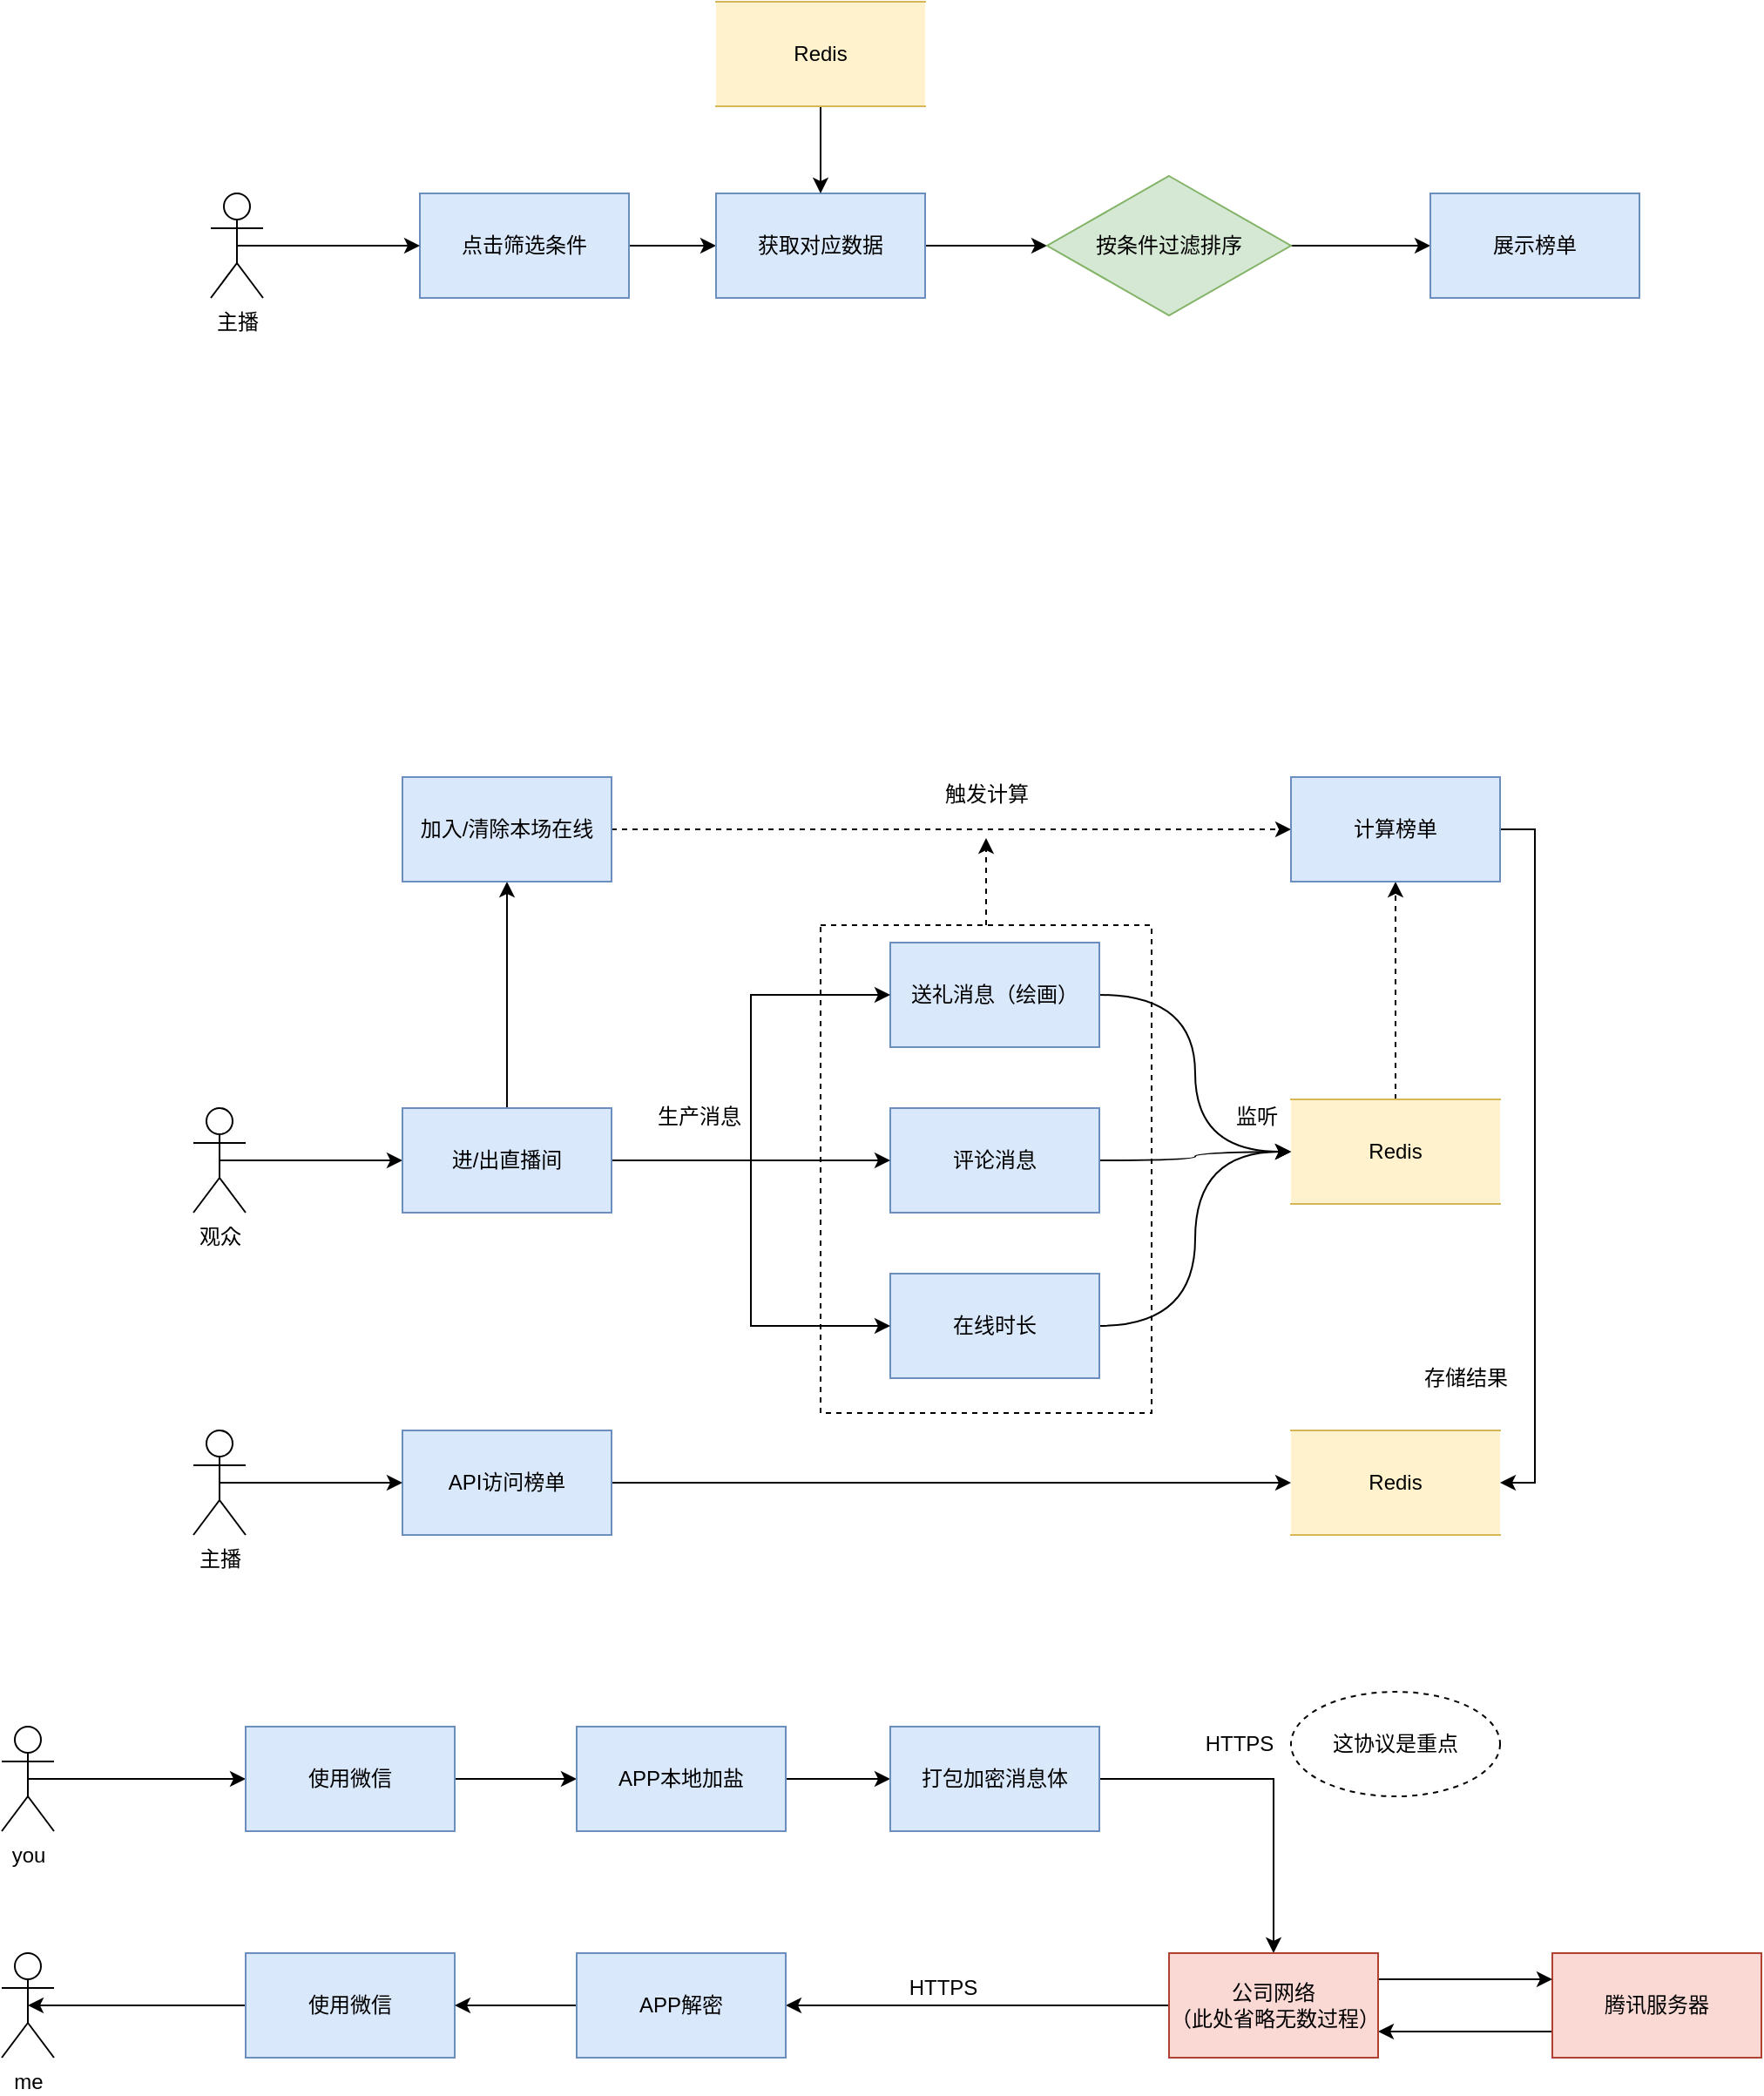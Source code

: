 <mxfile version="16.6.4" type="github">
  <diagram id="ppO3Atb4Y6vpZimPy_8v" name="第 1 页">
    <mxGraphModel dx="1698" dy="834" grid="1" gridSize="10" guides="1" tooltips="1" connect="1" arrows="1" fold="1" page="0" pageScale="1" pageWidth="827" pageHeight="1169" math="0" shadow="0">
      <root>
        <mxCell id="0" />
        <mxCell id="1" parent="0" />
        <mxCell id="Ht-4bamNHmTEr4UHNeEY-8" style="edgeStyle=orthogonalEdgeStyle;rounded=0;orthogonalLoop=1;jettySize=auto;html=1;exitX=1;exitY=0.5;exitDx=0;exitDy=0;entryX=0;entryY=0.5;entryDx=0;entryDy=0;" edge="1" parent="1" source="Ht-4bamNHmTEr4UHNeEY-1" target="Ht-4bamNHmTEr4UHNeEY-2">
          <mxGeometry relative="1" as="geometry" />
        </mxCell>
        <mxCell id="Ht-4bamNHmTEr4UHNeEY-1" value="点击筛选条件" style="rounded=0;whiteSpace=wrap;html=1;fillColor=#dae8fc;strokeColor=#6c8ebf;" vertex="1" parent="1">
          <mxGeometry x="170" y="380" width="120" height="60" as="geometry" />
        </mxCell>
        <mxCell id="Ht-4bamNHmTEr4UHNeEY-10" style="edgeStyle=orthogonalEdgeStyle;rounded=0;orthogonalLoop=1;jettySize=auto;html=1;exitX=1;exitY=0.5;exitDx=0;exitDy=0;entryX=0;entryY=0.5;entryDx=0;entryDy=0;" edge="1" parent="1" source="Ht-4bamNHmTEr4UHNeEY-2" target="Ht-4bamNHmTEr4UHNeEY-9">
          <mxGeometry relative="1" as="geometry" />
        </mxCell>
        <mxCell id="Ht-4bamNHmTEr4UHNeEY-2" value="获取对应数据" style="rounded=0;whiteSpace=wrap;html=1;fillColor=#dae8fc;strokeColor=#6c8ebf;" vertex="1" parent="1">
          <mxGeometry x="340" y="380" width="120" height="60" as="geometry" />
        </mxCell>
        <mxCell id="Ht-4bamNHmTEr4UHNeEY-4" style="edgeStyle=orthogonalEdgeStyle;rounded=0;orthogonalLoop=1;jettySize=auto;html=1;exitX=0.5;exitY=1;exitDx=0;exitDy=0;entryX=0.5;entryY=0;entryDx=0;entryDy=0;" edge="1" parent="1" source="Ht-4bamNHmTEr4UHNeEY-3" target="Ht-4bamNHmTEr4UHNeEY-2">
          <mxGeometry relative="1" as="geometry" />
        </mxCell>
        <mxCell id="Ht-4bamNHmTEr4UHNeEY-3" value="Redis" style="shape=partialRectangle;whiteSpace=wrap;html=1;left=0;right=0;fillColor=#fff2cc;strokeColor=#d6b656;" vertex="1" parent="1">
          <mxGeometry x="340" y="270" width="120" height="60" as="geometry" />
        </mxCell>
        <mxCell id="Ht-4bamNHmTEr4UHNeEY-7" style="edgeStyle=orthogonalEdgeStyle;rounded=0;orthogonalLoop=1;jettySize=auto;html=1;exitX=0.5;exitY=0.5;exitDx=0;exitDy=0;exitPerimeter=0;entryX=0;entryY=0.5;entryDx=0;entryDy=0;" edge="1" parent="1" source="Ht-4bamNHmTEr4UHNeEY-5" target="Ht-4bamNHmTEr4UHNeEY-1">
          <mxGeometry relative="1" as="geometry" />
        </mxCell>
        <mxCell id="Ht-4bamNHmTEr4UHNeEY-5" value="主播" style="shape=umlActor;verticalLabelPosition=bottom;verticalAlign=top;html=1;outlineConnect=0;" vertex="1" parent="1">
          <mxGeometry x="50" y="380" width="30" height="60" as="geometry" />
        </mxCell>
        <mxCell id="Ht-4bamNHmTEr4UHNeEY-12" style="edgeStyle=orthogonalEdgeStyle;rounded=0;orthogonalLoop=1;jettySize=auto;html=1;exitX=1;exitY=0.5;exitDx=0;exitDy=0;entryX=0;entryY=0.5;entryDx=0;entryDy=0;" edge="1" parent="1" source="Ht-4bamNHmTEr4UHNeEY-9" target="Ht-4bamNHmTEr4UHNeEY-11">
          <mxGeometry relative="1" as="geometry" />
        </mxCell>
        <mxCell id="Ht-4bamNHmTEr4UHNeEY-9" value="按条件过滤排序" style="rhombus;whiteSpace=wrap;html=1;fillColor=#d5e8d4;strokeColor=#82b366;" vertex="1" parent="1">
          <mxGeometry x="530" y="370" width="140" height="80" as="geometry" />
        </mxCell>
        <mxCell id="Ht-4bamNHmTEr4UHNeEY-11" value="展示榜单" style="rounded=0;whiteSpace=wrap;html=1;fillColor=#dae8fc;strokeColor=#6c8ebf;" vertex="1" parent="1">
          <mxGeometry x="750" y="380" width="120" height="60" as="geometry" />
        </mxCell>
        <mxCell id="Ht-4bamNHmTEr4UHNeEY-55" style="edgeStyle=orthogonalEdgeStyle;rounded=0;orthogonalLoop=1;jettySize=auto;html=1;exitX=0.5;exitY=0;exitDx=0;exitDy=0;entryX=0.5;entryY=1;entryDx=0;entryDy=0;dashed=1;" edge="1" parent="1" source="Ht-4bamNHmTEr4UHNeEY-13" target="Ht-4bamNHmTEr4UHNeEY-48">
          <mxGeometry relative="1" as="geometry" />
        </mxCell>
        <mxCell id="Ht-4bamNHmTEr4UHNeEY-13" value="Redis" style="shape=partialRectangle;whiteSpace=wrap;html=1;left=0;right=0;fillColor=#fff2cc;strokeColor=#d6b656;" vertex="1" parent="1">
          <mxGeometry x="670" y="900" width="120" height="60" as="geometry" />
        </mxCell>
        <mxCell id="Ht-4bamNHmTEr4UHNeEY-18" style="edgeStyle=orthogonalEdgeStyle;orthogonalLoop=1;jettySize=auto;html=1;exitX=1;exitY=0.5;exitDx=0;exitDy=0;entryX=0;entryY=0.5;entryDx=0;entryDy=0;curved=1;" edge="1" parent="1" source="Ht-4bamNHmTEr4UHNeEY-15" target="Ht-4bamNHmTEr4UHNeEY-13">
          <mxGeometry relative="1" as="geometry" />
        </mxCell>
        <mxCell id="Ht-4bamNHmTEr4UHNeEY-15" value="送礼消息（绘画）" style="rounded=0;whiteSpace=wrap;html=1;fillColor=#dae8fc;strokeColor=#6c8ebf;" vertex="1" parent="1">
          <mxGeometry x="440" y="810" width="120" height="60" as="geometry" />
        </mxCell>
        <mxCell id="Ht-4bamNHmTEr4UHNeEY-19" style="edgeStyle=orthogonalEdgeStyle;curved=1;orthogonalLoop=1;jettySize=auto;html=1;exitX=1;exitY=0.5;exitDx=0;exitDy=0;" edge="1" parent="1" source="Ht-4bamNHmTEr4UHNeEY-16">
          <mxGeometry relative="1" as="geometry">
            <mxPoint x="670" y="930" as="targetPoint" />
          </mxGeometry>
        </mxCell>
        <mxCell id="Ht-4bamNHmTEr4UHNeEY-16" value="评论消息" style="rounded=0;whiteSpace=wrap;html=1;fillColor=#dae8fc;strokeColor=#6c8ebf;" vertex="1" parent="1">
          <mxGeometry x="440" y="905" width="120" height="60" as="geometry" />
        </mxCell>
        <mxCell id="Ht-4bamNHmTEr4UHNeEY-20" style="edgeStyle=orthogonalEdgeStyle;curved=1;orthogonalLoop=1;jettySize=auto;html=1;exitX=1;exitY=0.5;exitDx=0;exitDy=0;entryX=0;entryY=0.5;entryDx=0;entryDy=0;" edge="1" parent="1" source="Ht-4bamNHmTEr4UHNeEY-17" target="Ht-4bamNHmTEr4UHNeEY-13">
          <mxGeometry relative="1" as="geometry" />
        </mxCell>
        <mxCell id="Ht-4bamNHmTEr4UHNeEY-17" value="在线时长" style="rounded=0;whiteSpace=wrap;html=1;fillColor=#dae8fc;strokeColor=#6c8ebf;" vertex="1" parent="1">
          <mxGeometry x="440" y="1000" width="120" height="60" as="geometry" />
        </mxCell>
        <mxCell id="Ht-4bamNHmTEr4UHNeEY-21" value="监听" style="text;html=1;align=center;verticalAlign=middle;resizable=0;points=[];autosize=1;strokeColor=none;fillColor=none;" vertex="1" parent="1">
          <mxGeometry x="630" y="900" width="40" height="20" as="geometry" />
        </mxCell>
        <mxCell id="Ht-4bamNHmTEr4UHNeEY-24" style="edgeStyle=orthogonalEdgeStyle;orthogonalLoop=1;jettySize=auto;html=1;exitX=0.5;exitY=0.5;exitDx=0;exitDy=0;exitPerimeter=0;entryX=0;entryY=0.5;entryDx=0;entryDy=0;rounded=0;" edge="1" parent="1" source="Ht-4bamNHmTEr4UHNeEY-22" target="Ht-4bamNHmTEr4UHNeEY-23">
          <mxGeometry relative="1" as="geometry" />
        </mxCell>
        <mxCell id="Ht-4bamNHmTEr4UHNeEY-22" value="观众" style="shape=umlActor;verticalLabelPosition=bottom;verticalAlign=top;html=1;outlineConnect=0;" vertex="1" parent="1">
          <mxGeometry x="40" y="905" width="30" height="60" as="geometry" />
        </mxCell>
        <mxCell id="Ht-4bamNHmTEr4UHNeEY-27" style="edgeStyle=orthogonalEdgeStyle;rounded=0;orthogonalLoop=1;jettySize=auto;html=1;exitX=1;exitY=0.5;exitDx=0;exitDy=0;entryX=0;entryY=0.5;entryDx=0;entryDy=0;" edge="1" parent="1" source="Ht-4bamNHmTEr4UHNeEY-23" target="Ht-4bamNHmTEr4UHNeEY-15">
          <mxGeometry relative="1" as="geometry" />
        </mxCell>
        <mxCell id="Ht-4bamNHmTEr4UHNeEY-28" style="edgeStyle=orthogonalEdgeStyle;rounded=0;orthogonalLoop=1;jettySize=auto;html=1;exitX=1;exitY=0.5;exitDx=0;exitDy=0;entryX=0;entryY=0.5;entryDx=0;entryDy=0;" edge="1" parent="1" source="Ht-4bamNHmTEr4UHNeEY-23" target="Ht-4bamNHmTEr4UHNeEY-16">
          <mxGeometry relative="1" as="geometry" />
        </mxCell>
        <mxCell id="Ht-4bamNHmTEr4UHNeEY-29" style="edgeStyle=orthogonalEdgeStyle;rounded=0;orthogonalLoop=1;jettySize=auto;html=1;exitX=1;exitY=0.5;exitDx=0;exitDy=0;entryX=0;entryY=0.5;entryDx=0;entryDy=0;" edge="1" parent="1" source="Ht-4bamNHmTEr4UHNeEY-23" target="Ht-4bamNHmTEr4UHNeEY-17">
          <mxGeometry relative="1" as="geometry" />
        </mxCell>
        <mxCell id="Ht-4bamNHmTEr4UHNeEY-47" style="edgeStyle=orthogonalEdgeStyle;rounded=0;orthogonalLoop=1;jettySize=auto;html=1;exitX=0.5;exitY=0;exitDx=0;exitDy=0;entryX=0.5;entryY=1;entryDx=0;entryDy=0;" edge="1" parent="1" source="Ht-4bamNHmTEr4UHNeEY-23" target="Ht-4bamNHmTEr4UHNeEY-44">
          <mxGeometry relative="1" as="geometry" />
        </mxCell>
        <mxCell id="Ht-4bamNHmTEr4UHNeEY-23" value="进/出直播间" style="rounded=0;whiteSpace=wrap;html=1;fillColor=#dae8fc;strokeColor=#6c8ebf;" vertex="1" parent="1">
          <mxGeometry x="160" y="905" width="120" height="60" as="geometry" />
        </mxCell>
        <mxCell id="Ht-4bamNHmTEr4UHNeEY-26" value="生产消息" style="text;html=1;align=center;verticalAlign=middle;resizable=0;points=[];autosize=1;strokeColor=none;fillColor=none;" vertex="1" parent="1">
          <mxGeometry x="300" y="900" width="60" height="20" as="geometry" />
        </mxCell>
        <mxCell id="Ht-4bamNHmTEr4UHNeEY-52" style="edgeStyle=orthogonalEdgeStyle;rounded=0;orthogonalLoop=1;jettySize=auto;html=1;exitX=1;exitY=0.5;exitDx=0;exitDy=0;entryX=0;entryY=0.5;entryDx=0;entryDy=0;dashed=1;" edge="1" parent="1" source="Ht-4bamNHmTEr4UHNeEY-44" target="Ht-4bamNHmTEr4UHNeEY-48">
          <mxGeometry relative="1" as="geometry" />
        </mxCell>
        <mxCell id="Ht-4bamNHmTEr4UHNeEY-44" value="加入/清除本场在线" style="rounded=0;whiteSpace=wrap;html=1;fillColor=#dae8fc;strokeColor=#6c8ebf;" vertex="1" parent="1">
          <mxGeometry x="160" y="715" width="120" height="60" as="geometry" />
        </mxCell>
        <mxCell id="Ht-4bamNHmTEr4UHNeEY-57" style="edgeStyle=orthogonalEdgeStyle;rounded=0;orthogonalLoop=1;jettySize=auto;html=1;exitX=1;exitY=0.5;exitDx=0;exitDy=0;entryX=1;entryY=0.5;entryDx=0;entryDy=0;" edge="1" parent="1" source="Ht-4bamNHmTEr4UHNeEY-48" target="Ht-4bamNHmTEr4UHNeEY-56">
          <mxGeometry relative="1" as="geometry" />
        </mxCell>
        <mxCell id="Ht-4bamNHmTEr4UHNeEY-48" value="计算榜单" style="rounded=0;whiteSpace=wrap;html=1;fillColor=#dae8fc;strokeColor=#6c8ebf;" vertex="1" parent="1">
          <mxGeometry x="670" y="715" width="120" height="60" as="geometry" />
        </mxCell>
        <mxCell id="Ht-4bamNHmTEr4UHNeEY-50" value="触发计算" style="text;html=1;align=center;verticalAlign=middle;resizable=0;points=[];autosize=1;strokeColor=none;fillColor=none;" vertex="1" parent="1">
          <mxGeometry x="465" y="715" width="60" height="20" as="geometry" />
        </mxCell>
        <mxCell id="Ht-4bamNHmTEr4UHNeEY-58" style="edgeStyle=orthogonalEdgeStyle;rounded=0;orthogonalLoop=1;jettySize=auto;html=1;exitX=1;exitY=0.5;exitDx=0;exitDy=0;entryX=0;entryY=0.5;entryDx=0;entryDy=0;" edge="1" parent="1" source="Ht-4bamNHmTEr4UHNeEY-54" target="Ht-4bamNHmTEr4UHNeEY-56">
          <mxGeometry relative="1" as="geometry" />
        </mxCell>
        <mxCell id="Ht-4bamNHmTEr4UHNeEY-54" value="API访问榜单" style="rounded=0;whiteSpace=wrap;html=1;fillColor=#dae8fc;strokeColor=#6c8ebf;" vertex="1" parent="1">
          <mxGeometry x="160" y="1090" width="120" height="60" as="geometry" />
        </mxCell>
        <mxCell id="Ht-4bamNHmTEr4UHNeEY-56" value="Redis" style="shape=partialRectangle;whiteSpace=wrap;html=1;left=0;right=0;fillColor=#fff2cc;strokeColor=#d6b656;" vertex="1" parent="1">
          <mxGeometry x="670" y="1090" width="120" height="60" as="geometry" />
        </mxCell>
        <mxCell id="Ht-4bamNHmTEr4UHNeEY-63" style="edgeStyle=orthogonalEdgeStyle;rounded=0;orthogonalLoop=1;jettySize=auto;html=1;exitX=0.5;exitY=0;exitDx=0;exitDy=0;dashed=1;" edge="1" parent="1" source="Ht-4bamNHmTEr4UHNeEY-62">
          <mxGeometry relative="1" as="geometry">
            <mxPoint x="495" y="750" as="targetPoint" />
          </mxGeometry>
        </mxCell>
        <mxCell id="Ht-4bamNHmTEr4UHNeEY-62" value="" style="rounded=0;whiteSpace=wrap;html=1;fillColor=none;dashed=1;" vertex="1" parent="1">
          <mxGeometry x="400" y="800" width="190" height="280" as="geometry" />
        </mxCell>
        <mxCell id="Ht-4bamNHmTEr4UHNeEY-66" value="存储结果" style="text;html=1;align=center;verticalAlign=middle;resizable=0;points=[];autosize=1;strokeColor=none;fillColor=none;" vertex="1" parent="1">
          <mxGeometry x="740" y="1050" width="60" height="20" as="geometry" />
        </mxCell>
        <mxCell id="Ht-4bamNHmTEr4UHNeEY-74" style="edgeStyle=orthogonalEdgeStyle;rounded=0;orthogonalLoop=1;jettySize=auto;html=1;exitX=0.5;exitY=0.5;exitDx=0;exitDy=0;exitPerimeter=0;entryX=0;entryY=0.5;entryDx=0;entryDy=0;" edge="1" parent="1" source="Ht-4bamNHmTEr4UHNeEY-71" target="Ht-4bamNHmTEr4UHNeEY-73">
          <mxGeometry relative="1" as="geometry" />
        </mxCell>
        <mxCell id="Ht-4bamNHmTEr4UHNeEY-71" value="you" style="shape=umlActor;verticalLabelPosition=bottom;verticalAlign=top;html=1;outlineConnect=0;" vertex="1" parent="1">
          <mxGeometry x="-70" y="1260" width="30" height="60" as="geometry" />
        </mxCell>
        <mxCell id="Ht-4bamNHmTEr4UHNeEY-78" style="edgeStyle=orthogonalEdgeStyle;rounded=0;orthogonalLoop=1;jettySize=auto;html=1;exitX=1;exitY=0.5;exitDx=0;exitDy=0;entryX=0;entryY=0.5;entryDx=0;entryDy=0;" edge="1" parent="1" source="Ht-4bamNHmTEr4UHNeEY-73" target="Ht-4bamNHmTEr4UHNeEY-77">
          <mxGeometry relative="1" as="geometry" />
        </mxCell>
        <mxCell id="Ht-4bamNHmTEr4UHNeEY-73" value="使用微信" style="rounded=0;whiteSpace=wrap;html=1;fillColor=#dae8fc;strokeColor=#6c8ebf;" vertex="1" parent="1">
          <mxGeometry x="70" y="1260" width="120" height="60" as="geometry" />
        </mxCell>
        <mxCell id="Ht-4bamNHmTEr4UHNeEY-87" style="edgeStyle=orthogonalEdgeStyle;rounded=0;orthogonalLoop=1;jettySize=auto;html=1;exitX=0;exitY=0.75;exitDx=0;exitDy=0;entryX=1;entryY=0.75;entryDx=0;entryDy=0;" edge="1" parent="1" source="Ht-4bamNHmTEr4UHNeEY-75" target="Ht-4bamNHmTEr4UHNeEY-80">
          <mxGeometry relative="1" as="geometry" />
        </mxCell>
        <mxCell id="Ht-4bamNHmTEr4UHNeEY-75" value="腾讯服务器" style="rounded=0;whiteSpace=wrap;html=1;fillColor=#fad9d5;strokeColor=#ae4132;" vertex="1" parent="1">
          <mxGeometry x="820" y="1390" width="120" height="60" as="geometry" />
        </mxCell>
        <mxCell id="Ht-4bamNHmTEr4UHNeEY-76" value="me" style="shape=umlActor;verticalLabelPosition=bottom;verticalAlign=top;html=1;outlineConnect=0;" vertex="1" parent="1">
          <mxGeometry x="-70" y="1390" width="30" height="60" as="geometry" />
        </mxCell>
        <mxCell id="Ht-4bamNHmTEr4UHNeEY-81" style="edgeStyle=orthogonalEdgeStyle;rounded=0;orthogonalLoop=1;jettySize=auto;html=1;exitX=1;exitY=0.5;exitDx=0;exitDy=0;entryX=0;entryY=0.5;entryDx=0;entryDy=0;" edge="1" parent="1" source="Ht-4bamNHmTEr4UHNeEY-77" target="Ht-4bamNHmTEr4UHNeEY-79">
          <mxGeometry relative="1" as="geometry" />
        </mxCell>
        <mxCell id="Ht-4bamNHmTEr4UHNeEY-77" value="APP本地加盐" style="rounded=0;whiteSpace=wrap;html=1;fillColor=#dae8fc;strokeColor=#6c8ebf;" vertex="1" parent="1">
          <mxGeometry x="260" y="1260" width="120" height="60" as="geometry" />
        </mxCell>
        <mxCell id="Ht-4bamNHmTEr4UHNeEY-82" style="edgeStyle=orthogonalEdgeStyle;rounded=0;orthogonalLoop=1;jettySize=auto;html=1;exitX=1;exitY=0.5;exitDx=0;exitDy=0;entryX=0.5;entryY=0;entryDx=0;entryDy=0;" edge="1" parent="1" source="Ht-4bamNHmTEr4UHNeEY-79" target="Ht-4bamNHmTEr4UHNeEY-80">
          <mxGeometry relative="1" as="geometry" />
        </mxCell>
        <mxCell id="Ht-4bamNHmTEr4UHNeEY-79" value="打包加密消息体" style="rounded=0;whiteSpace=wrap;html=1;fillColor=#dae8fc;strokeColor=#6c8ebf;" vertex="1" parent="1">
          <mxGeometry x="440" y="1260" width="120" height="60" as="geometry" />
        </mxCell>
        <mxCell id="Ht-4bamNHmTEr4UHNeEY-86" style="edgeStyle=orthogonalEdgeStyle;rounded=0;orthogonalLoop=1;jettySize=auto;html=1;exitX=1;exitY=0.25;exitDx=0;exitDy=0;entryX=0;entryY=0.25;entryDx=0;entryDy=0;" edge="1" parent="1" source="Ht-4bamNHmTEr4UHNeEY-80" target="Ht-4bamNHmTEr4UHNeEY-75">
          <mxGeometry relative="1" as="geometry" />
        </mxCell>
        <mxCell id="Ht-4bamNHmTEr4UHNeEY-93" style="edgeStyle=orthogonalEdgeStyle;rounded=0;orthogonalLoop=1;jettySize=auto;html=1;exitX=0;exitY=0.5;exitDx=0;exitDy=0;entryX=1;entryY=0.5;entryDx=0;entryDy=0;" edge="1" parent="1" source="Ht-4bamNHmTEr4UHNeEY-80" target="Ht-4bamNHmTEr4UHNeEY-91">
          <mxGeometry relative="1" as="geometry" />
        </mxCell>
        <mxCell id="Ht-4bamNHmTEr4UHNeEY-80" value="公司网络&lt;br&gt;（此处省略无数过程）" style="rounded=0;whiteSpace=wrap;html=1;fillColor=#fad9d5;strokeColor=#ae4132;" vertex="1" parent="1">
          <mxGeometry x="600" y="1390" width="120" height="60" as="geometry" />
        </mxCell>
        <mxCell id="Ht-4bamNHmTEr4UHNeEY-83" value="HTTPS" style="text;html=1;align=center;verticalAlign=middle;resizable=0;points=[];autosize=1;strokeColor=none;fillColor=none;" vertex="1" parent="1">
          <mxGeometry x="610" y="1260" width="60" height="20" as="geometry" />
        </mxCell>
        <mxCell id="Ht-4bamNHmTEr4UHNeEY-84" value="这协议是重点" style="ellipse;whiteSpace=wrap;html=1;dashed=1;" vertex="1" parent="1">
          <mxGeometry x="670" y="1240" width="120" height="60" as="geometry" />
        </mxCell>
        <mxCell id="Ht-4bamNHmTEr4UHNeEY-90" style="edgeStyle=orthogonalEdgeStyle;rounded=0;orthogonalLoop=1;jettySize=auto;html=1;exitX=0;exitY=0.5;exitDx=0;exitDy=0;entryX=0.5;entryY=0.5;entryDx=0;entryDy=0;entryPerimeter=0;" edge="1" parent="1" source="Ht-4bamNHmTEr4UHNeEY-88" target="Ht-4bamNHmTEr4UHNeEY-76">
          <mxGeometry relative="1" as="geometry" />
        </mxCell>
        <mxCell id="Ht-4bamNHmTEr4UHNeEY-88" value="使用微信" style="rounded=0;whiteSpace=wrap;html=1;fillColor=#dae8fc;strokeColor=#6c8ebf;" vertex="1" parent="1">
          <mxGeometry x="70" y="1390" width="120" height="60" as="geometry" />
        </mxCell>
        <mxCell id="Ht-4bamNHmTEr4UHNeEY-92" style="edgeStyle=orthogonalEdgeStyle;rounded=0;orthogonalLoop=1;jettySize=auto;html=1;exitX=0;exitY=0.5;exitDx=0;exitDy=0;entryX=1;entryY=0.5;entryDx=0;entryDy=0;" edge="1" parent="1" source="Ht-4bamNHmTEr4UHNeEY-91" target="Ht-4bamNHmTEr4UHNeEY-88">
          <mxGeometry relative="1" as="geometry" />
        </mxCell>
        <mxCell id="Ht-4bamNHmTEr4UHNeEY-91" value="APP解密" style="rounded=0;whiteSpace=wrap;html=1;fillColor=#dae8fc;strokeColor=#6c8ebf;" vertex="1" parent="1">
          <mxGeometry x="260" y="1390" width="120" height="60" as="geometry" />
        </mxCell>
        <mxCell id="Ht-4bamNHmTEr4UHNeEY-94" value="HTTPS" style="text;html=1;align=center;verticalAlign=middle;resizable=0;points=[];autosize=1;strokeColor=none;fillColor=none;" vertex="1" parent="1">
          <mxGeometry x="440" y="1400" width="60" height="20" as="geometry" />
        </mxCell>
        <mxCell id="Ht-4bamNHmTEr4UHNeEY-97" style="edgeStyle=orthogonalEdgeStyle;rounded=0;orthogonalLoop=1;jettySize=auto;html=1;exitX=0.5;exitY=0.5;exitDx=0;exitDy=0;exitPerimeter=0;entryX=0;entryY=0.5;entryDx=0;entryDy=0;" edge="1" parent="1" source="Ht-4bamNHmTEr4UHNeEY-96" target="Ht-4bamNHmTEr4UHNeEY-54">
          <mxGeometry relative="1" as="geometry" />
        </mxCell>
        <mxCell id="Ht-4bamNHmTEr4UHNeEY-96" value="主播" style="shape=umlActor;verticalLabelPosition=bottom;verticalAlign=top;html=1;outlineConnect=0;" vertex="1" parent="1">
          <mxGeometry x="40" y="1090" width="30" height="60" as="geometry" />
        </mxCell>
      </root>
    </mxGraphModel>
  </diagram>
</mxfile>
